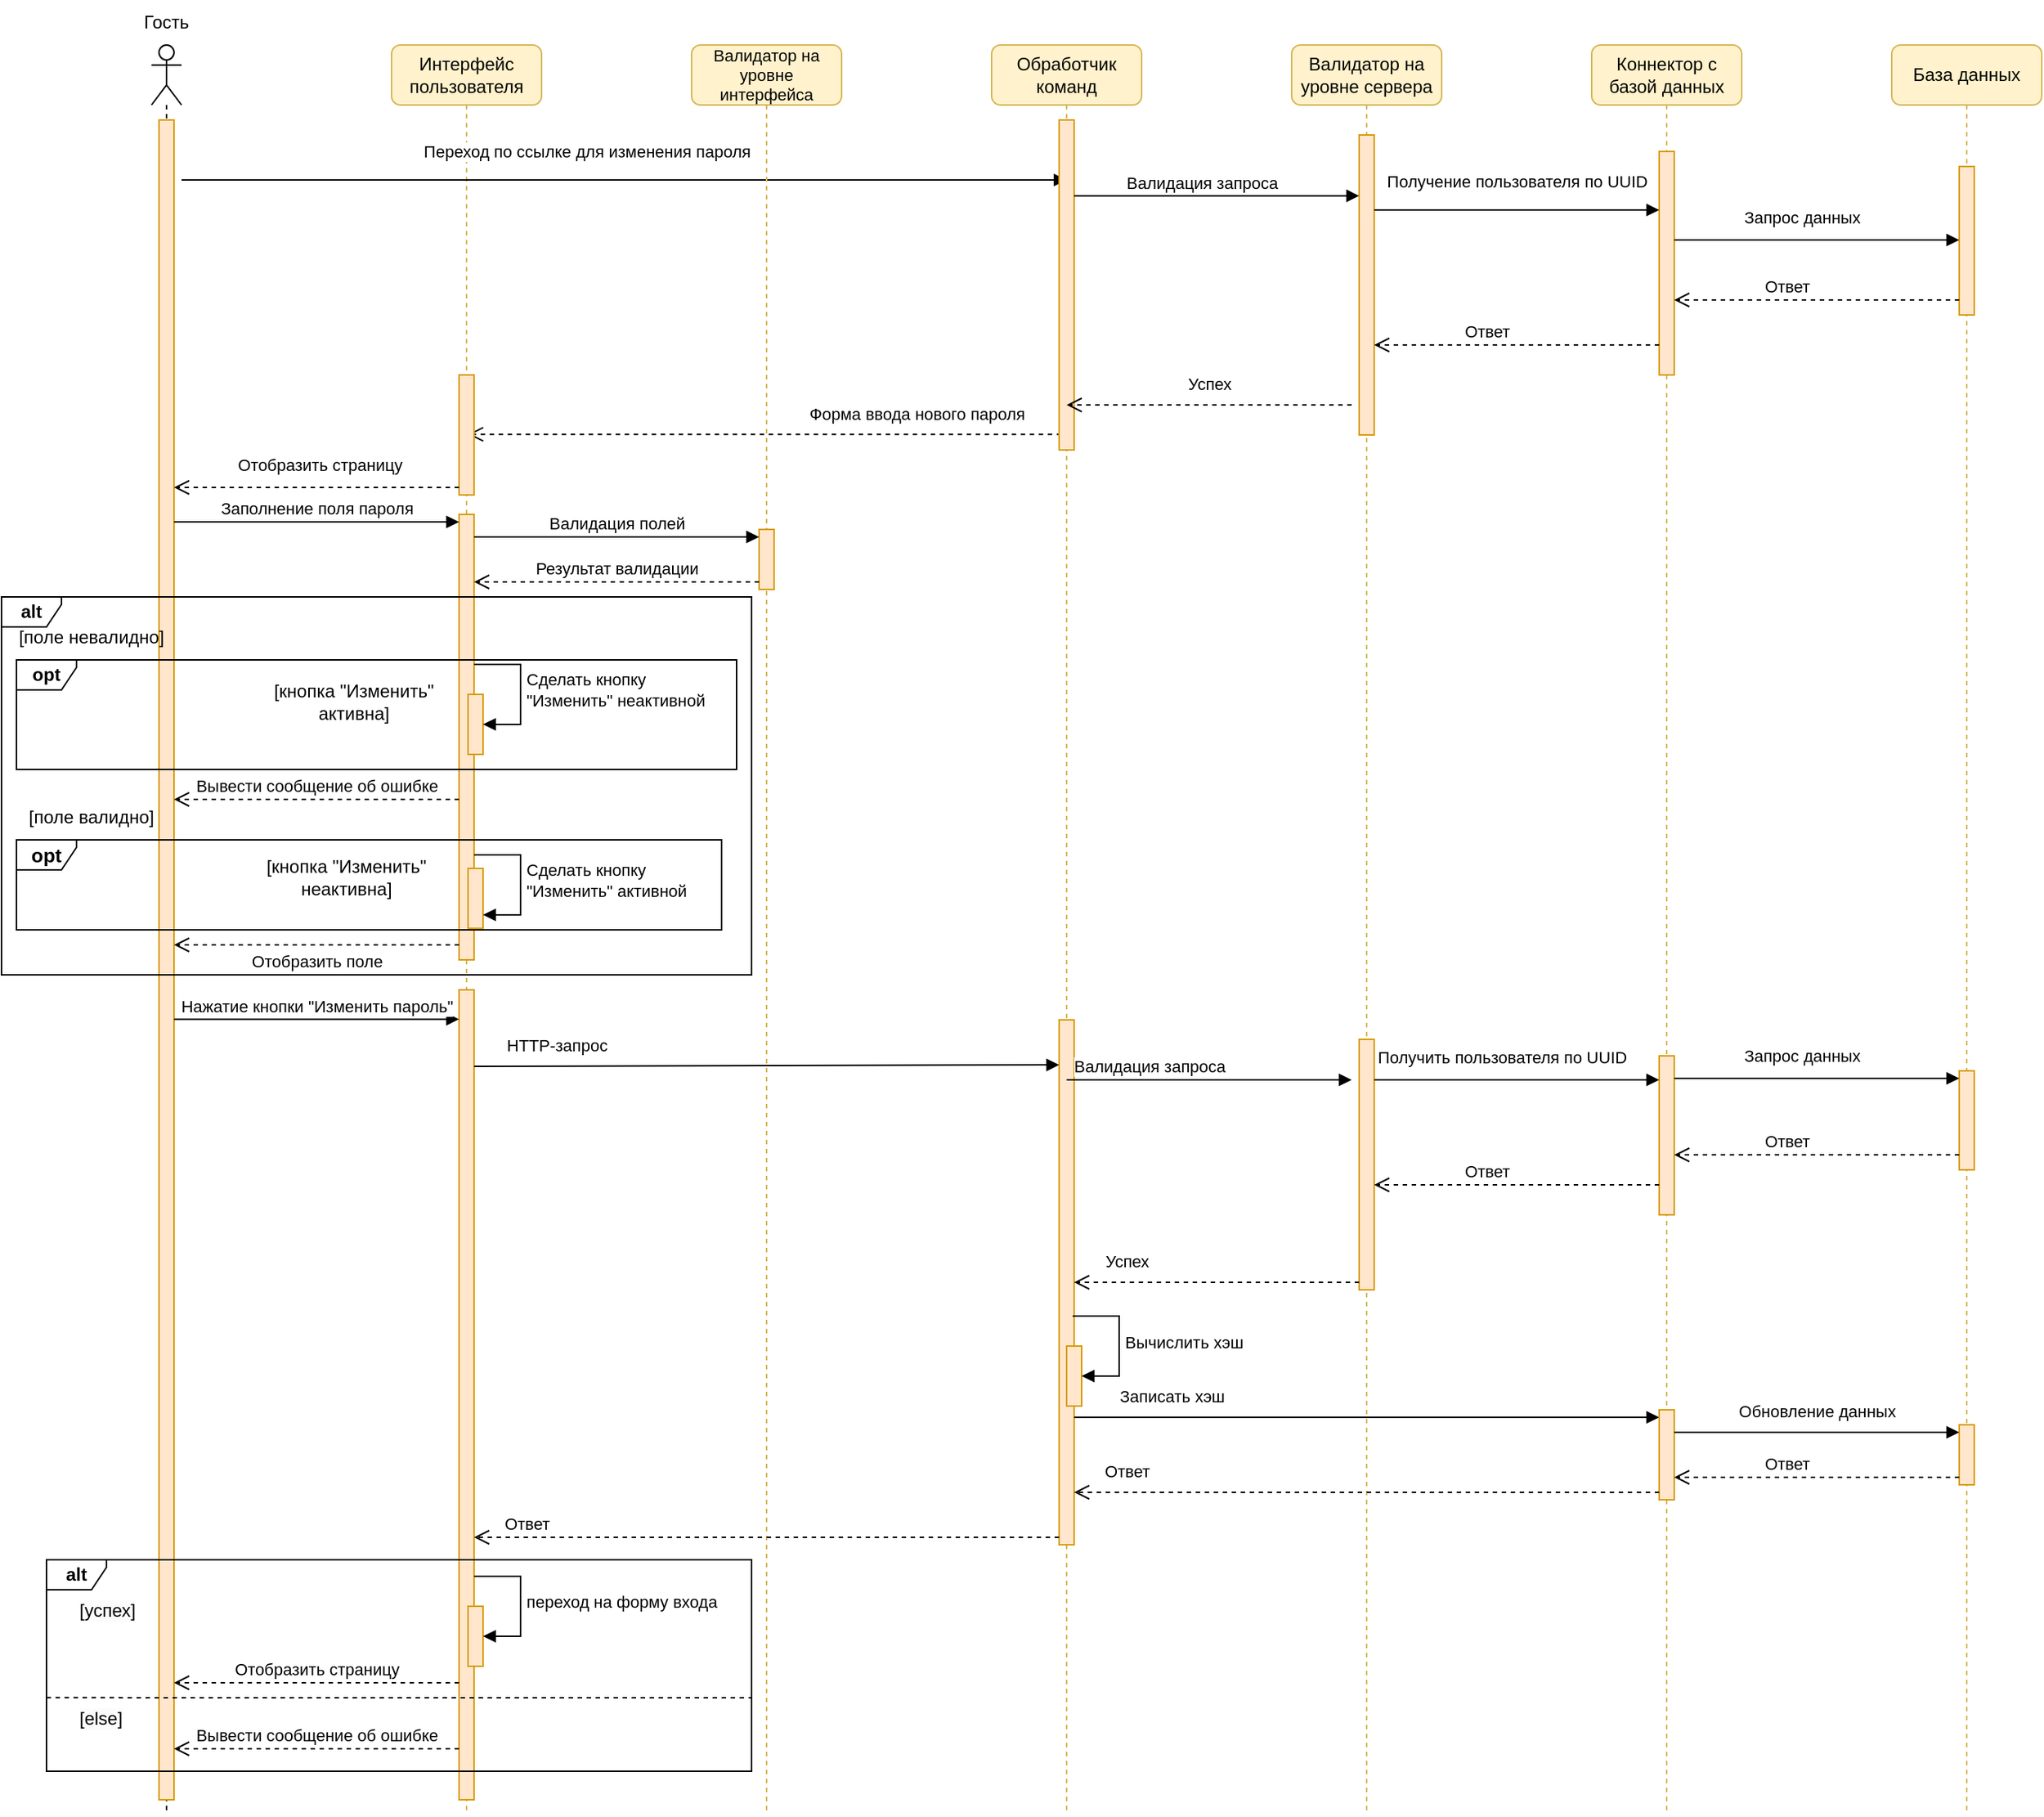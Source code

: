 <mxfile version="24.0.7" type="device">
  <diagram name="Страница — 1" id="EQ2OE8ALPf1RlmZPFgjo">
    <mxGraphModel dx="3160" dy="1178" grid="1" gridSize="10" guides="1" tooltips="1" connect="1" arrows="1" fold="1" page="1" pageScale="1" pageWidth="827" pageHeight="1169" math="0" shadow="0">
      <root>
        <mxCell id="0" />
        <mxCell id="1" parent="0" />
        <mxCell id="38HP3IzOZBY9DrxJzYLU-49" value="База данных" style="shape=umlLifeline;perimeter=lifelinePerimeter;whiteSpace=wrap;html=1;container=1;dropTarget=0;collapsible=0;recursiveResize=0;outlineConnect=0;portConstraint=eastwest;newEdgeStyle={&quot;curved&quot;:0,&quot;rounded&quot;:0};rounded=1;fillColor=#fff2cc;strokeColor=#d6b656;" parent="1" vertex="1">
          <mxGeometry x="1230" y="80" width="100" height="1180" as="geometry" />
        </mxCell>
        <mxCell id="38HP3IzOZBY9DrxJzYLU-58" value="" style="html=1;points=[[0,0,0,0,5],[0,1,0,0,-5],[1,0,0,0,5],[1,1,0,0,-5]];perimeter=orthogonalPerimeter;outlineConnect=0;targetShapes=umlLifeline;portConstraint=eastwest;newEdgeStyle={&quot;curved&quot;:0,&quot;rounded&quot;:0};fillColor=#ffe6cc;strokeColor=#d79b00;" parent="38HP3IzOZBY9DrxJzYLU-49" vertex="1">
          <mxGeometry x="45" y="684" width="10" height="66" as="geometry" />
        </mxCell>
        <mxCell id="J8reJ44I3U6G_yb-iDPF-12" value="" style="html=1;points=[[0,0,0,0,5],[0,1,0,0,-5],[1,0,0,0,5],[1,1,0,0,-5]];perimeter=orthogonalPerimeter;outlineConnect=0;targetShapes=umlLifeline;portConstraint=eastwest;newEdgeStyle={&quot;curved&quot;:0,&quot;rounded&quot;:0};fillColor=#ffe6cc;strokeColor=#d79b00;" parent="38HP3IzOZBY9DrxJzYLU-49" vertex="1">
          <mxGeometry x="45" y="920" width="10" height="40" as="geometry" />
        </mxCell>
        <mxCell id="38HP3IzOZBY9DrxJzYLU-1" value="" style="shape=umlLifeline;perimeter=lifelinePerimeter;whiteSpace=wrap;html=1;container=1;dropTarget=0;collapsible=0;recursiveResize=0;outlineConnect=0;portConstraint=eastwest;newEdgeStyle={&quot;curved&quot;:0,&quot;rounded&quot;:0};participant=umlActor;" parent="1" vertex="1">
          <mxGeometry x="70" y="80" width="20" height="1180" as="geometry" />
        </mxCell>
        <mxCell id="38HP3IzOZBY9DrxJzYLU-4" value="" style="html=1;points=[[0,0,0,0,5],[0,1,0,0,-5],[1,0,0,0,5],[1,1,0,0,-5]];perimeter=orthogonalPerimeter;outlineConnect=0;targetShapes=umlLifeline;portConstraint=eastwest;newEdgeStyle={&quot;curved&quot;:0,&quot;rounded&quot;:0};fillColor=#ffe6cc;strokeColor=#d79b00;" parent="38HP3IzOZBY9DrxJzYLU-1" vertex="1">
          <mxGeometry x="5" y="50" width="10" height="1120" as="geometry" />
        </mxCell>
        <mxCell id="38HP3IzOZBY9DrxJzYLU-2" value="Гость" style="text;html=1;align=center;verticalAlign=middle;whiteSpace=wrap;rounded=0;" parent="1" vertex="1">
          <mxGeometry x="50" y="50" width="60" height="30" as="geometry" />
        </mxCell>
        <mxCell id="38HP3IzOZBY9DrxJzYLU-3" value="Интерфейс пользователя" style="shape=umlLifeline;perimeter=lifelinePerimeter;whiteSpace=wrap;html=1;container=1;dropTarget=0;collapsible=0;recursiveResize=0;outlineConnect=0;portConstraint=eastwest;newEdgeStyle={&quot;curved&quot;:0,&quot;rounded&quot;:0};fillColor=#fff2cc;strokeColor=#d6b656;rounded=1;" parent="1" vertex="1">
          <mxGeometry x="230" y="80" width="100" height="1180" as="geometry" />
        </mxCell>
        <mxCell id="38HP3IzOZBY9DrxJzYLU-16" value="" style="html=1;points=[[0,0,0,0,5],[0,1,0,0,-5],[1,0,0,0,5],[1,1,0,0,-5]];perimeter=orthogonalPerimeter;outlineConnect=0;targetShapes=umlLifeline;portConstraint=eastwest;newEdgeStyle={&quot;curved&quot;:0,&quot;rounded&quot;:0};fillColor=#ffe6cc;strokeColor=#d79b00;" parent="38HP3IzOZBY9DrxJzYLU-3" vertex="1">
          <mxGeometry x="45" y="313" width="10" height="297" as="geometry" />
        </mxCell>
        <mxCell id="38HP3IzOZBY9DrxJzYLU-28" value="" style="html=1;points=[[0,0,0,0,5],[0,1,0,0,-5],[1,0,0,0,5],[1,1,0,0,-5]];perimeter=orthogonalPerimeter;outlineConnect=0;targetShapes=umlLifeline;portConstraint=eastwest;newEdgeStyle={&quot;curved&quot;:0,&quot;rounded&quot;:0};fillColor=#ffe6cc;strokeColor=#d79b00;" parent="38HP3IzOZBY9DrxJzYLU-3" vertex="1">
          <mxGeometry x="51" y="433" width="10" height="40" as="geometry" />
        </mxCell>
        <mxCell id="38HP3IzOZBY9DrxJzYLU-29" value="Сделать кнопку&amp;nbsp;&lt;div&gt;&quot;Изменить&quot; неактивной&lt;/div&gt;" style="html=1;align=left;spacingLeft=2;endArrow=block;rounded=0;edgeStyle=orthogonalEdgeStyle;curved=0;rounded=0;" parent="38HP3IzOZBY9DrxJzYLU-3" source="38HP3IzOZBY9DrxJzYLU-16" target="38HP3IzOZBY9DrxJzYLU-28" edge="1">
          <mxGeometry relative="1" as="geometry">
            <mxPoint x="56" y="413" as="sourcePoint" />
            <Array as="points">
              <mxPoint x="86" y="413" />
              <mxPoint x="86" y="453" />
            </Array>
          </mxGeometry>
        </mxCell>
        <mxCell id="38HP3IzOZBY9DrxJzYLU-38" value="" style="html=1;points=[[0,0,0,0,5],[0,1,0,0,-5],[1,0,0,0,5],[1,1,0,0,-5]];perimeter=orthogonalPerimeter;outlineConnect=0;targetShapes=umlLifeline;portConstraint=eastwest;newEdgeStyle={&quot;curved&quot;:0,&quot;rounded&quot;:0};fillColor=#ffe6cc;strokeColor=#d79b00;" parent="38HP3IzOZBY9DrxJzYLU-3" vertex="1">
          <mxGeometry x="45" y="630" width="10" height="540" as="geometry" />
        </mxCell>
        <mxCell id="38HP3IzOZBY9DrxJzYLU-84" value="&lt;b&gt;alt&lt;/b&gt;" style="shape=umlFrame;whiteSpace=wrap;html=1;pointerEvents=0;width=40;height=20;" parent="38HP3IzOZBY9DrxJzYLU-3" vertex="1">
          <mxGeometry x="-230" y="1010" width="470" height="141" as="geometry" />
        </mxCell>
        <mxCell id="38HP3IzOZBY9DrxJzYLU-86" value="" style="html=1;points=[[0,0,0,0,5],[0,1,0,0,-5],[1,0,0,0,5],[1,1,0,0,-5]];perimeter=orthogonalPerimeter;outlineConnect=0;targetShapes=umlLifeline;portConstraint=eastwest;newEdgeStyle={&quot;curved&quot;:0,&quot;rounded&quot;:0};fillColor=#ffe6cc;strokeColor=#d79b00;" parent="38HP3IzOZBY9DrxJzYLU-3" vertex="1">
          <mxGeometry x="51" y="1041" width="10" height="40" as="geometry" />
        </mxCell>
        <mxCell id="38HP3IzOZBY9DrxJzYLU-87" value="переход на форму входа" style="html=1;align=left;spacingLeft=2;endArrow=block;rounded=0;edgeStyle=orthogonalEdgeStyle;curved=0;rounded=0;" parent="38HP3IzOZBY9DrxJzYLU-3" target="38HP3IzOZBY9DrxJzYLU-86" edge="1">
          <mxGeometry relative="1" as="geometry">
            <mxPoint x="55" y="1021" as="sourcePoint" />
            <Array as="points">
              <mxPoint x="86" y="1021" />
              <mxPoint x="86" y="1061" />
            </Array>
          </mxGeometry>
        </mxCell>
        <mxCell id="38HP3IzOZBY9DrxJzYLU-88" value="" style="endArrow=none;dashed=1;html=1;rounded=0;exitX=0;exitY=0.652;exitDx=0;exitDy=0;exitPerimeter=0;" parent="38HP3IzOZBY9DrxJzYLU-3" source="38HP3IzOZBY9DrxJzYLU-84" edge="1">
          <mxGeometry width="50" height="50" relative="1" as="geometry">
            <mxPoint x="-273" y="1111" as="sourcePoint" />
            <mxPoint x="240" y="1102" as="targetPoint" />
          </mxGeometry>
        </mxCell>
        <mxCell id="38HP3IzOZBY9DrxJzYLU-89" value="Отобразить страницу" style="html=1;verticalAlign=bottom;endArrow=open;dashed=1;endSize=8;curved=0;rounded=0;" parent="38HP3IzOZBY9DrxJzYLU-3" edge="1">
          <mxGeometry relative="1" as="geometry">
            <mxPoint x="-145" y="1092" as="targetPoint" />
            <mxPoint x="45" y="1092" as="sourcePoint" />
          </mxGeometry>
        </mxCell>
        <mxCell id="38HP3IzOZBY9DrxJzYLU-90" value="Вывести сообщение об ошибке" style="html=1;verticalAlign=bottom;endArrow=open;dashed=1;endSize=8;curved=0;rounded=0;exitX=0;exitY=1;exitDx=0;exitDy=-5;exitPerimeter=0;" parent="38HP3IzOZBY9DrxJzYLU-3" edge="1">
          <mxGeometry relative="1" as="geometry">
            <mxPoint x="-145" y="1136" as="targetPoint" />
            <mxPoint x="45" y="1136" as="sourcePoint" />
          </mxGeometry>
        </mxCell>
        <mxCell id="38HP3IzOZBY9DrxJzYLU-9" value="Переход по ссылке для изменения пароля" style="html=1;verticalAlign=bottom;endArrow=block;curved=0;rounded=0;entryX=0;entryY=0;entryDx=0;entryDy=5;entryPerimeter=0;" parent="1" edge="1">
          <mxGeometry x="-0.085" y="10" relative="1" as="geometry">
            <mxPoint x="90.0" y="170" as="sourcePoint" />
            <mxPoint x="680" y="170" as="targetPoint" />
            <mxPoint as="offset" />
          </mxGeometry>
        </mxCell>
        <mxCell id="38HP3IzOZBY9DrxJzYLU-10" value="Валидатор на уровне интерфейса" style="shape=umlLifeline;perimeter=lifelinePerimeter;whiteSpace=wrap;html=1;container=1;dropTarget=0;collapsible=0;recursiveResize=0;outlineConnect=0;portConstraint=eastwest;newEdgeStyle={&quot;curved&quot;:0,&quot;rounded&quot;:0};fillColor=#fff2cc;strokeColor=#d6b656;rounded=1;fontSize=11;" parent="1" vertex="1">
          <mxGeometry x="430" y="80" width="100" height="1180" as="geometry" />
        </mxCell>
        <mxCell id="38HP3IzOZBY9DrxJzYLU-20" value="" style="html=1;points=[[0,0,0,0,5],[0,1,0,0,-5],[1,0,0,0,5],[1,1,0,0,-5]];perimeter=orthogonalPerimeter;outlineConnect=0;targetShapes=umlLifeline;portConstraint=eastwest;newEdgeStyle={&quot;curved&quot;:0,&quot;rounded&quot;:0};fillColor=#ffe6cc;strokeColor=#d79b00;" parent="38HP3IzOZBY9DrxJzYLU-10" vertex="1">
          <mxGeometry x="45" y="323" width="10" height="40" as="geometry" />
        </mxCell>
        <mxCell id="38HP3IzOZBY9DrxJzYLU-15" value="Форма ввода нового пароля" style="html=1;verticalAlign=bottom;endArrow=open;dashed=1;endSize=8;curved=0;rounded=0;exitX=0;exitY=1;exitDx=0;exitDy=-5;exitPerimeter=0;" parent="1" edge="1">
          <mxGeometry x="-0.513" y="-5" relative="1" as="geometry">
            <mxPoint x="281.0" y="339.57" as="targetPoint" />
            <mxPoint x="676.37" y="339.57" as="sourcePoint" />
            <mxPoint as="offset" />
          </mxGeometry>
        </mxCell>
        <mxCell id="38HP3IzOZBY9DrxJzYLU-17" value="Заполнение поля пароля" style="html=1;verticalAlign=bottom;endArrow=block;curved=0;rounded=0;entryX=0;entryY=0;entryDx=0;entryDy=5;entryPerimeter=0;" parent="1" target="38HP3IzOZBY9DrxJzYLU-16" edge="1">
          <mxGeometry relative="1" as="geometry">
            <mxPoint x="85" y="398" as="sourcePoint" />
            <mxPoint x="245" y="348" as="targetPoint" />
          </mxGeometry>
        </mxCell>
        <mxCell id="38HP3IzOZBY9DrxJzYLU-21" value="Валидация полей" style="html=1;verticalAlign=bottom;endArrow=block;curved=0;rounded=0;entryX=0;entryY=0;entryDx=0;entryDy=5;entryPerimeter=0;" parent="1" source="38HP3IzOZBY9DrxJzYLU-16" target="38HP3IzOZBY9DrxJzYLU-20" edge="1">
          <mxGeometry relative="1" as="geometry">
            <mxPoint x="245" y="408" as="sourcePoint" />
            <mxPoint x="570" y="568" as="targetPoint" />
          </mxGeometry>
        </mxCell>
        <mxCell id="38HP3IzOZBY9DrxJzYLU-22" value="Результат валидации" style="html=1;verticalAlign=bottom;endArrow=open;dashed=1;endSize=8;curved=0;rounded=0;exitX=0;exitY=1;exitDx=0;exitDy=-5;exitPerimeter=0;" parent="1" source="38HP3IzOZBY9DrxJzYLU-20" target="38HP3IzOZBY9DrxJzYLU-16" edge="1">
          <mxGeometry relative="1" as="geometry">
            <mxPoint x="245" y="438" as="targetPoint" />
            <mxPoint x="330" y="443" as="sourcePoint" />
          </mxGeometry>
        </mxCell>
        <mxCell id="38HP3IzOZBY9DrxJzYLU-23" value="&lt;b&gt;alt&lt;/b&gt;" style="shape=umlFrame;whiteSpace=wrap;html=1;pointerEvents=0;width=40;height=20;" parent="1" vertex="1">
          <mxGeometry x="-30" y="448" width="500" height="252" as="geometry" />
        </mxCell>
        <mxCell id="38HP3IzOZBY9DrxJzYLU-24" value="[поле невалидно]" style="text;html=1;align=center;verticalAlign=middle;whiteSpace=wrap;rounded=0;" parent="1" vertex="1">
          <mxGeometry x="-20" y="460" width="100" height="30" as="geometry" />
        </mxCell>
        <mxCell id="38HP3IzOZBY9DrxJzYLU-26" value="&lt;b&gt;opt&lt;/b&gt;" style="shape=umlFrame;whiteSpace=wrap;html=1;pointerEvents=0;width=40;height=20;" parent="1" vertex="1">
          <mxGeometry x="-20" y="490" width="480" height="73" as="geometry" />
        </mxCell>
        <mxCell id="38HP3IzOZBY9DrxJzYLU-27" value="[кнопка &quot;Изменить&quot;&lt;br style=&quot;border-color: var(--border-color);&quot;&gt;активна]" style="text;html=1;align=center;verticalAlign=middle;whiteSpace=wrap;rounded=0;" parent="1" vertex="1">
          <mxGeometry x="140" y="503" width="130" height="30" as="geometry" />
        </mxCell>
        <mxCell id="38HP3IzOZBY9DrxJzYLU-30" value="Вывести сообщение об ошибке" style="html=1;verticalAlign=bottom;endArrow=open;dashed=1;endSize=8;curved=0;rounded=0;exitX=0;exitY=1;exitDx=0;exitDy=-5;exitPerimeter=0;" parent="1" edge="1">
          <mxGeometry relative="1" as="geometry">
            <mxPoint x="85" y="583" as="targetPoint" />
            <mxPoint x="275" y="583" as="sourcePoint" />
          </mxGeometry>
        </mxCell>
        <mxCell id="38HP3IzOZBY9DrxJzYLU-32" value="[поле валидно]" style="text;html=1;align=center;verticalAlign=middle;whiteSpace=wrap;rounded=0;" parent="1" vertex="1">
          <mxGeometry x="-20" y="580" width="100" height="30" as="geometry" />
        </mxCell>
        <mxCell id="38HP3IzOZBY9DrxJzYLU-33" value="" style="html=1;points=[[0,0,0,0,5],[0,1,0,0,-5],[1,0,0,0,5],[1,1,0,0,-5]];perimeter=orthogonalPerimeter;outlineConnect=0;targetShapes=umlLifeline;portConstraint=eastwest;newEdgeStyle={&quot;curved&quot;:0,&quot;rounded&quot;:0};fillColor=#ffe6cc;strokeColor=#d79b00;" parent="1" vertex="1">
          <mxGeometry x="281" y="629" width="10" height="40" as="geometry" />
        </mxCell>
        <mxCell id="38HP3IzOZBY9DrxJzYLU-34" value="Сделать кнопку&amp;nbsp;&lt;div&gt;&quot;Изменить&quot; активной&lt;/div&gt;" style="html=1;align=left;spacingLeft=2;endArrow=block;rounded=0;edgeStyle=orthogonalEdgeStyle;curved=0;rounded=0;" parent="1" edge="1">
          <mxGeometry relative="1" as="geometry">
            <mxPoint x="285" y="620" as="sourcePoint" />
            <Array as="points">
              <mxPoint x="316" y="620" />
              <mxPoint x="316" y="660" />
            </Array>
            <mxPoint x="291" y="660" as="targetPoint" />
          </mxGeometry>
        </mxCell>
        <mxCell id="38HP3IzOZBY9DrxJzYLU-37" value="Отобразить поле" style="html=1;verticalAlign=bottom;endArrow=open;dashed=1;endSize=8;curved=0;rounded=0;exitX=0;exitY=1;exitDx=0;exitDy=-5;exitPerimeter=0;" parent="1" edge="1" target="38HP3IzOZBY9DrxJzYLU-4">
          <mxGeometry y="20" relative="1" as="geometry">
            <mxPoint x="85" y="680.0" as="targetPoint" />
            <mxPoint x="275" y="680" as="sourcePoint" />
            <mxPoint as="offset" />
          </mxGeometry>
        </mxCell>
        <mxCell id="38HP3IzOZBY9DrxJzYLU-39" value="Нажатие кнопки &quot;Изменить пароль&quot;" style="html=1;verticalAlign=bottom;endArrow=block;curved=0;rounded=0;entryX=0;entryY=0;entryDx=0;entryDy=5;entryPerimeter=0;" parent="1" edge="1">
          <mxGeometry relative="1" as="geometry">
            <mxPoint x="85" y="729.57" as="sourcePoint" />
            <mxPoint x="275" y="729.57" as="targetPoint" />
          </mxGeometry>
        </mxCell>
        <mxCell id="38HP3IzOZBY9DrxJzYLU-41" value="Обработчик команд" style="shape=umlLifeline;perimeter=lifelinePerimeter;whiteSpace=wrap;html=1;container=1;dropTarget=0;collapsible=0;recursiveResize=0;outlineConnect=0;portConstraint=eastwest;newEdgeStyle={&quot;curved&quot;:0,&quot;rounded&quot;:0};rounded=1;fillColor=#fff2cc;strokeColor=#d6b656;" parent="1" vertex="1">
          <mxGeometry x="630" y="80" width="100" height="1180" as="geometry" />
        </mxCell>
        <mxCell id="38HP3IzOZBY9DrxJzYLU-42" value="" style="html=1;points=[[0,0,0,0,5],[0,1,0,0,-5],[1,0,0,0,5],[1,1,0,0,-5]];perimeter=orthogonalPerimeter;outlineConnect=0;targetShapes=umlLifeline;portConstraint=eastwest;newEdgeStyle={&quot;curved&quot;:0,&quot;rounded&quot;:0};fillColor=#ffe6cc;strokeColor=#d79b00;" parent="38HP3IzOZBY9DrxJzYLU-41" vertex="1">
          <mxGeometry x="45" y="650" width="10" height="350" as="geometry" />
        </mxCell>
        <mxCell id="38HP3IzOZBY9DrxJzYLU-5" value="" style="html=1;points=[[0,0,0,0,5],[0,1,0,0,-5],[1,0,0,0,5],[1,1,0,0,-5]];perimeter=orthogonalPerimeter;outlineConnect=0;targetShapes=umlLifeline;portConstraint=eastwest;newEdgeStyle={&quot;curved&quot;:0,&quot;rounded&quot;:0};fillColor=#ffe6cc;strokeColor=#d79b00;" parent="38HP3IzOZBY9DrxJzYLU-41" vertex="1">
          <mxGeometry x="45" y="50" width="10" height="220" as="geometry" />
        </mxCell>
        <mxCell id="38HP3IzOZBY9DrxJzYLU-43" value="HTTP-запрос" style="html=1;verticalAlign=bottom;endArrow=block;curved=0;rounded=0;entryX=0;entryY=0;entryDx=0;entryDy=5;entryPerimeter=0;" parent="1" edge="1">
          <mxGeometry x="-0.718" y="5" relative="1" as="geometry">
            <mxPoint x="285.0" y="761" as="sourcePoint" />
            <mxPoint x="675" y="760" as="targetPoint" />
            <mxPoint as="offset" />
          </mxGeometry>
        </mxCell>
        <mxCell id="38HP3IzOZBY9DrxJzYLU-47" value="Коннектор с базой данных" style="shape=umlLifeline;perimeter=lifelinePerimeter;whiteSpace=wrap;html=1;container=1;dropTarget=0;collapsible=0;recursiveResize=0;outlineConnect=0;portConstraint=eastwest;newEdgeStyle={&quot;curved&quot;:0,&quot;rounded&quot;:0};rounded=1;fillColor=#fff2cc;strokeColor=#d6b656;" parent="1" vertex="1">
          <mxGeometry x="1030" y="80" width="100" height="1180" as="geometry" />
        </mxCell>
        <mxCell id="38HP3IzOZBY9DrxJzYLU-48" value="" style="html=1;points=[[0,0,0,0,5],[0,1,0,0,-5],[1,0,0,0,5],[1,1,0,0,-5]];perimeter=orthogonalPerimeter;outlineConnect=0;targetShapes=umlLifeline;portConstraint=eastwest;newEdgeStyle={&quot;curved&quot;:0,&quot;rounded&quot;:0};fillColor=#ffe6cc;strokeColor=#d79b00;" parent="38HP3IzOZBY9DrxJzYLU-47" vertex="1">
          <mxGeometry x="45" y="674" width="10" height="106" as="geometry" />
        </mxCell>
        <mxCell id="38HP3IzOZBY9DrxJzYLU-44" value="Валидатор на уровне сервера" style="shape=umlLifeline;perimeter=lifelinePerimeter;whiteSpace=wrap;html=1;container=1;dropTarget=0;collapsible=0;recursiveResize=0;outlineConnect=0;portConstraint=eastwest;newEdgeStyle={&quot;curved&quot;:0,&quot;rounded&quot;:0};rounded=1;fillColor=#fff2cc;strokeColor=#d6b656;" parent="1" vertex="1">
          <mxGeometry x="830" y="80" width="100" height="1180" as="geometry" />
        </mxCell>
        <mxCell id="38HP3IzOZBY9DrxJzYLU-45" value="" style="html=1;points=[[0,0,0,0,5],[0,1,0,0,-5],[1,0,0,0,5],[1,1,0,0,-5]];perimeter=orthogonalPerimeter;outlineConnect=0;targetShapes=umlLifeline;portConstraint=eastwest;newEdgeStyle={&quot;curved&quot;:0,&quot;rounded&quot;:0};fillColor=#ffe6cc;strokeColor=#d79b00;" parent="38HP3IzOZBY9DrxJzYLU-44" vertex="1">
          <mxGeometry x="45" y="663" width="10" height="167" as="geometry" />
        </mxCell>
        <mxCell id="XjYcZcesML744aaThFoi-2" value="" style="html=1;points=[[0,0,0,0,5],[0,1,0,0,-5],[1,0,0,0,5],[1,1,0,0,-5]];perimeter=orthogonalPerimeter;outlineConnect=0;targetShapes=umlLifeline;portConstraint=eastwest;newEdgeStyle={&quot;curved&quot;:0,&quot;rounded&quot;:0};fillColor=#ffe6cc;strokeColor=#d79b00;" parent="38HP3IzOZBY9DrxJzYLU-44" vertex="1">
          <mxGeometry x="45" y="60" width="10" height="200" as="geometry" />
        </mxCell>
        <mxCell id="XjYcZcesML744aaThFoi-4" value="" style="html=1;points=[[0,0,0,0,5],[0,1,0,0,-5],[1,0,0,0,5],[1,1,0,0,-5]];perimeter=orthogonalPerimeter;outlineConnect=0;targetShapes=umlLifeline;portConstraint=eastwest;newEdgeStyle={&quot;curved&quot;:0,&quot;rounded&quot;:0};fillColor=#ffe6cc;strokeColor=#d79b00;" parent="38HP3IzOZBY9DrxJzYLU-44" vertex="1">
          <mxGeometry x="245" y="71" width="10" height="149" as="geometry" />
        </mxCell>
        <mxCell id="XjYcZcesML744aaThFoi-5" value="" style="html=1;points=[[0,0,0,0,5],[0,1,0,0,-5],[1,0,0,0,5],[1,1,0,0,-5]];perimeter=orthogonalPerimeter;outlineConnect=0;targetShapes=umlLifeline;portConstraint=eastwest;newEdgeStyle={&quot;curved&quot;:0,&quot;rounded&quot;:0};fillColor=#ffe6cc;strokeColor=#d79b00;" parent="38HP3IzOZBY9DrxJzYLU-44" vertex="1">
          <mxGeometry x="445" y="81" width="10" height="99" as="geometry" />
        </mxCell>
        <mxCell id="38HP3IzOZBY9DrxJzYLU-46" value="Валидация запроса" style="html=1;verticalAlign=bottom;endArrow=block;curved=0;rounded=0;entryX=0;entryY=0;entryDx=0;entryDy=5;entryPerimeter=0;" parent="1" edge="1">
          <mxGeometry x="-0.421" relative="1" as="geometry">
            <mxPoint x="680" y="770" as="sourcePoint" />
            <mxPoint x="870" y="770" as="targetPoint" />
            <mxPoint as="offset" />
          </mxGeometry>
        </mxCell>
        <mxCell id="38HP3IzOZBY9DrxJzYLU-51" value="Получить пользователя по UUID" style="html=1;verticalAlign=bottom;endArrow=block;curved=0;rounded=0;entryX=0;entryY=0;entryDx=0;entryDy=5;entryPerimeter=0;" parent="1" edge="1">
          <mxGeometry x="-0.105" y="6" relative="1" as="geometry">
            <mxPoint x="885" y="770" as="sourcePoint" />
            <mxPoint x="1075" y="770" as="targetPoint" />
            <mxPoint as="offset" />
          </mxGeometry>
        </mxCell>
        <mxCell id="38HP3IzOZBY9DrxJzYLU-59" value="Запрос данных" style="html=1;verticalAlign=bottom;endArrow=block;curved=0;rounded=0;entryX=0;entryY=0;entryDx=0;entryDy=5;entryPerimeter=0;" parent="1" source="38HP3IzOZBY9DrxJzYLU-48" target="38HP3IzOZBY9DrxJzYLU-58" edge="1">
          <mxGeometry x="-0.105" y="6" relative="1" as="geometry">
            <mxPoint x="895" y="769" as="sourcePoint" />
            <mxPoint x="1085" y="769" as="targetPoint" />
            <mxPoint as="offset" />
          </mxGeometry>
        </mxCell>
        <mxCell id="38HP3IzOZBY9DrxJzYLU-60" value="Ответ" style="html=1;verticalAlign=bottom;endArrow=open;dashed=1;endSize=8;curved=0;rounded=0;exitX=0;exitY=1;exitDx=0;exitDy=-5;exitPerimeter=0;" parent="1" edge="1">
          <mxGeometry x="0.21" relative="1" as="geometry">
            <mxPoint x="1085" y="820" as="targetPoint" />
            <mxPoint x="1275" y="820" as="sourcePoint" />
            <mxPoint as="offset" />
          </mxGeometry>
        </mxCell>
        <mxCell id="38HP3IzOZBY9DrxJzYLU-61" value="Ответ" style="html=1;verticalAlign=bottom;endArrow=open;dashed=1;endSize=8;curved=0;rounded=0;exitX=0;exitY=1;exitDx=0;exitDy=-5;exitPerimeter=0;" parent="1" edge="1">
          <mxGeometry x="0.21" relative="1" as="geometry">
            <mxPoint x="885" y="840" as="targetPoint" />
            <mxPoint x="1075" y="840" as="sourcePoint" />
            <mxPoint as="offset" />
          </mxGeometry>
        </mxCell>
        <mxCell id="38HP3IzOZBY9DrxJzYLU-75" value="Ответ" style="html=1;verticalAlign=bottom;endArrow=open;dashed=1;endSize=8;curved=0;rounded=0;exitX=0;exitY=1;exitDx=0;exitDy=-5;exitPerimeter=0;" parent="1" source="38HP3IzOZBY9DrxJzYLU-42" target="38HP3IzOZBY9DrxJzYLU-38" edge="1">
          <mxGeometry x="0.821" relative="1" as="geometry">
            <mxPoint x="285.0" y="1186" as="targetPoint" />
            <mxPoint x="675.0" y="1186" as="sourcePoint" />
            <mxPoint as="offset" />
          </mxGeometry>
        </mxCell>
        <mxCell id="x03UTDk3xZk1rhKEXxxw-3" value="Успех" style="html=1;verticalAlign=bottom;endArrow=open;dashed=1;endSize=8;curved=0;rounded=0;exitX=0;exitY=1;exitDx=0;exitDy=-5;exitPerimeter=0;" parent="1" source="38HP3IzOZBY9DrxJzYLU-45" edge="1">
          <mxGeometry x="0.632" y="-5" relative="1" as="geometry">
            <mxPoint x="685.0" y="905" as="targetPoint" />
            <mxPoint x="870" y="953" as="sourcePoint" />
            <mxPoint as="offset" />
          </mxGeometry>
        </mxCell>
        <mxCell id="J8reJ44I3U6G_yb-iDPF-8" value="" style="html=1;points=[[0,0,0,0,5],[0,1,0,0,-5],[1,0,0,0,5],[1,1,0,0,-5]];perimeter=orthogonalPerimeter;outlineConnect=0;targetShapes=umlLifeline;portConstraint=eastwest;newEdgeStyle={&quot;curved&quot;:0,&quot;rounded&quot;:0};fillColor=#ffe6cc;strokeColor=#d79b00;" parent="1" vertex="1">
          <mxGeometry x="680" y="947.5" width="10" height="40" as="geometry" />
        </mxCell>
        <mxCell id="J8reJ44I3U6G_yb-iDPF-9" value="Вычислить хэш" style="html=1;align=left;spacingLeft=2;endArrow=block;rounded=0;edgeStyle=orthogonalEdgeStyle;curved=0;rounded=0;" parent="1" target="J8reJ44I3U6G_yb-iDPF-8" edge="1">
          <mxGeometry relative="1" as="geometry">
            <mxPoint x="684" y="927.5" as="sourcePoint" />
            <Array as="points">
              <mxPoint x="715" y="927.5" />
              <mxPoint x="715" y="967.5" />
            </Array>
          </mxGeometry>
        </mxCell>
        <mxCell id="J8reJ44I3U6G_yb-iDPF-17" value="Записать хэш" style="html=1;verticalAlign=bottom;endArrow=block;curved=0;rounded=0;entryX=0;entryY=0;entryDx=0;entryDy=5;entryPerimeter=0;" parent="1" target="J8reJ44I3U6G_yb-iDPF-11" edge="1">
          <mxGeometry x="-0.667" y="5" relative="1" as="geometry">
            <mxPoint x="685.0" y="995" as="sourcePoint" />
            <mxPoint x="875.0" y="1011.5" as="targetPoint" />
            <mxPoint as="offset" />
          </mxGeometry>
        </mxCell>
        <mxCell id="J8reJ44I3U6G_yb-iDPF-11" value="" style="html=1;points=[[0,0,0,0,5],[0,1,0,0,-5],[1,0,0,0,5],[1,1,0,0,-5]];perimeter=orthogonalPerimeter;outlineConnect=0;targetShapes=umlLifeline;portConstraint=eastwest;newEdgeStyle={&quot;curved&quot;:0,&quot;rounded&quot;:0};fillColor=#ffe6cc;strokeColor=#d79b00;" parent="1" vertex="1">
          <mxGeometry x="1075" y="990" width="10" height="60" as="geometry" />
        </mxCell>
        <mxCell id="J8reJ44I3U6G_yb-iDPF-14" value="Обновление данных" style="html=1;verticalAlign=bottom;endArrow=block;curved=0;rounded=0;entryX=0;entryY=0;entryDx=0;entryDy=5;entryPerimeter=0;" parent="1" source="J8reJ44I3U6G_yb-iDPF-11" target="J8reJ44I3U6G_yb-iDPF-12" edge="1">
          <mxGeometry y="5" relative="1" as="geometry">
            <mxPoint x="895" y="1032.5" as="sourcePoint" />
            <mxPoint x="1085" y="1032.5" as="targetPoint" />
            <mxPoint as="offset" />
          </mxGeometry>
        </mxCell>
        <mxCell id="J8reJ44I3U6G_yb-iDPF-15" value="Ответ" style="html=1;verticalAlign=bottom;endArrow=open;dashed=1;endSize=8;curved=0;rounded=0;exitX=0;exitY=1;exitDx=0;exitDy=-5;exitPerimeter=0;" parent="1" source="J8reJ44I3U6G_yb-iDPF-12" target="J8reJ44I3U6G_yb-iDPF-11" edge="1">
          <mxGeometry x="0.21" relative="1" as="geometry">
            <mxPoint x="1085" y="1063.5" as="targetPoint" />
            <mxPoint x="1275" y="1063.5" as="sourcePoint" />
            <mxPoint as="offset" />
          </mxGeometry>
        </mxCell>
        <mxCell id="J8reJ44I3U6G_yb-iDPF-18" value="Ответ" style="html=1;verticalAlign=bottom;endArrow=open;dashed=1;endSize=8;curved=0;rounded=0;exitX=0;exitY=1;exitDx=0;exitDy=-5;exitPerimeter=0;" parent="1" source="J8reJ44I3U6G_yb-iDPF-11" edge="1">
          <mxGeometry x="0.821" y="-5" relative="1" as="geometry">
            <mxPoint x="685.0" y="1045" as="targetPoint" />
            <mxPoint x="1285" y="1045" as="sourcePoint" />
            <mxPoint as="offset" />
          </mxGeometry>
        </mxCell>
        <mxCell id="XjYcZcesML744aaThFoi-11" value="Успех" style="html=1;verticalAlign=bottom;endArrow=open;dashed=1;endSize=8;curved=0;rounded=0;exitX=0;exitY=1;exitDx=0;exitDy=-5;exitPerimeter=0;" parent="1" edge="1">
          <mxGeometry y="-5" relative="1" as="geometry">
            <mxPoint x="680" y="320" as="targetPoint" />
            <mxPoint x="870" y="320" as="sourcePoint" />
            <mxPoint as="offset" />
          </mxGeometry>
        </mxCell>
        <mxCell id="XjYcZcesML744aaThFoi-21" value="" style="html=1;points=[[0,0,0,0,5],[0,1,0,0,-5],[1,0,0,0,5],[1,1,0,0,-5]];perimeter=orthogonalPerimeter;outlineConnect=0;targetShapes=umlLifeline;portConstraint=eastwest;newEdgeStyle={&quot;curved&quot;:0,&quot;rounded&quot;:0};fillColor=#ffe6cc;strokeColor=#d79b00;" parent="1" vertex="1">
          <mxGeometry x="275" y="300" width="10" height="80" as="geometry" />
        </mxCell>
        <mxCell id="XjYcZcesML744aaThFoi-22" value="" style="html=1;verticalAlign=bottom;endArrow=open;dashed=1;endSize=8;curved=0;rounded=0;exitX=0;exitY=1;exitDx=0;exitDy=-5;exitPerimeter=0;" parent="1" source="XjYcZcesML744aaThFoi-21" target="38HP3IzOZBY9DrxJzYLU-4" edge="1">
          <mxGeometry x="0.881" y="-10" relative="1" as="geometry">
            <mxPoint x="95" y="295" as="targetPoint" />
            <mxPoint x="285" y="295" as="sourcePoint" />
            <mxPoint as="offset" />
          </mxGeometry>
        </mxCell>
        <mxCell id="XjYcZcesML744aaThFoi-23" value="Отобразить страницу" style="edgeLabel;html=1;align=center;verticalAlign=middle;resizable=0;points=[];" parent="XjYcZcesML744aaThFoi-22" vertex="1" connectable="0">
          <mxGeometry x="0.615" relative="1" as="geometry">
            <mxPoint x="60" y="-15" as="offset" />
          </mxGeometry>
        </mxCell>
        <mxCell id="XjYcZcesML744aaThFoi-24" value="&lt;span style=&quot;color: rgb(0, 0, 0); font-family: Helvetica; font-size: 12px; font-style: normal; font-variant-ligatures: normal; font-variant-caps: normal; font-weight: 400; letter-spacing: normal; orphans: 2; text-align: center; text-indent: 0px; text-transform: none; widows: 2; word-spacing: 0px; -webkit-text-stroke-width: 0px; background-color: rgb(251, 251, 251); text-decoration-thickness: initial; text-decoration-style: initial; text-decoration-color: initial; float: none; display: inline !important;&quot;&gt;[else]&lt;/span&gt;" style="text;whiteSpace=wrap;html=1;" parent="1" vertex="1">
          <mxGeometry x="20" y="1182" width="40" height="30" as="geometry" />
        </mxCell>
        <mxCell id="ruSL-EcH52yXCMhowOpr-1" value="[кнопка &quot;Изменить&quot; неактивна]" style="text;html=1;align=center;verticalAlign=middle;whiteSpace=wrap;rounded=0;" vertex="1" parent="1">
          <mxGeometry x="130" y="620" width="140" height="30" as="geometry" />
        </mxCell>
        <mxCell id="ruSL-EcH52yXCMhowOpr-3" value="opt" style="shape=umlFrame;whiteSpace=wrap;html=1;pointerEvents=0;fontSize=13;width=40;height=20;fontStyle=1" vertex="1" parent="1">
          <mxGeometry x="-20" y="610" width="470" height="60" as="geometry" />
        </mxCell>
        <mxCell id="38HP3IzOZBY9DrxJzYLU-85" value="&lt;span style=&quot;color: rgb(0, 0, 0); font-family: Helvetica; font-size: 12px; font-style: normal; font-variant-ligatures: normal; font-variant-caps: normal; font-weight: 400; letter-spacing: normal; orphans: 2; text-align: center; text-indent: 0px; text-transform: none; widows: 2; word-spacing: 0px; -webkit-text-stroke-width: 0px; background-color: rgb(251, 251, 251); text-decoration-thickness: initial; text-decoration-style: initial; text-decoration-color: initial; float: none; display: inline !important;&quot;&gt;[успех]&lt;/span&gt;" style="text;whiteSpace=wrap;html=1;" parent="1" vertex="1">
          <mxGeometry x="20" y="1110" width="40" height="30" as="geometry" />
        </mxCell>
        <mxCell id="XjYcZcesML744aaThFoi-3" value="Валидация запроса" style="html=1;verticalAlign=bottom;endArrow=block;curved=0;rounded=0;entryX=0;entryY=0;entryDx=0;entryDy=5;entryPerimeter=0;" parent="1" edge="1">
          <mxGeometry x="-0.105" relative="1" as="geometry">
            <mxPoint x="685" y="180.57" as="sourcePoint" />
            <mxPoint x="875" y="180.57" as="targetPoint" />
            <mxPoint as="offset" />
          </mxGeometry>
        </mxCell>
        <mxCell id="XjYcZcesML744aaThFoi-9" value="Ответ" style="html=1;verticalAlign=bottom;endArrow=open;dashed=1;endSize=8;curved=0;rounded=0;exitX=0;exitY=1;exitDx=0;exitDy=-5;exitPerimeter=0;" parent="1" edge="1">
          <mxGeometry x="0.21" relative="1" as="geometry">
            <mxPoint x="885" y="280" as="targetPoint" />
            <mxPoint x="1075" y="280" as="sourcePoint" />
            <mxPoint as="offset" />
          </mxGeometry>
        </mxCell>
        <mxCell id="XjYcZcesML744aaThFoi-6" value="Получение пользователя по UUID" style="html=1;verticalAlign=bottom;endArrow=block;curved=0;rounded=0;" parent="1" edge="1">
          <mxGeometry y="10" relative="1" as="geometry">
            <mxPoint x="885" y="190" as="sourcePoint" />
            <mxPoint x="1075" y="190" as="targetPoint" />
            <mxPoint as="offset" />
          </mxGeometry>
        </mxCell>
        <mxCell id="XjYcZcesML744aaThFoi-8" value="Ответ" style="html=1;verticalAlign=bottom;endArrow=open;dashed=1;endSize=8;curved=0;rounded=0;exitX=0;exitY=1;exitDx=0;exitDy=-5;exitPerimeter=0;" parent="1" edge="1">
          <mxGeometry x="0.21" relative="1" as="geometry">
            <mxPoint x="1085" y="250" as="targetPoint" />
            <mxPoint x="1275" y="250" as="sourcePoint" />
            <mxPoint as="offset" />
          </mxGeometry>
        </mxCell>
        <mxCell id="XjYcZcesML744aaThFoi-7" value="Запрос данных" style="html=1;verticalAlign=bottom;endArrow=block;curved=0;rounded=0;entryX=0;entryY=0;entryDx=0;entryDy=5;entryPerimeter=0;" parent="1" edge="1">
          <mxGeometry x="-0.105" y="6" relative="1" as="geometry">
            <mxPoint x="1085" y="210" as="sourcePoint" />
            <mxPoint x="1275" y="210" as="targetPoint" />
            <mxPoint as="offset" />
          </mxGeometry>
        </mxCell>
      </root>
    </mxGraphModel>
  </diagram>
</mxfile>
